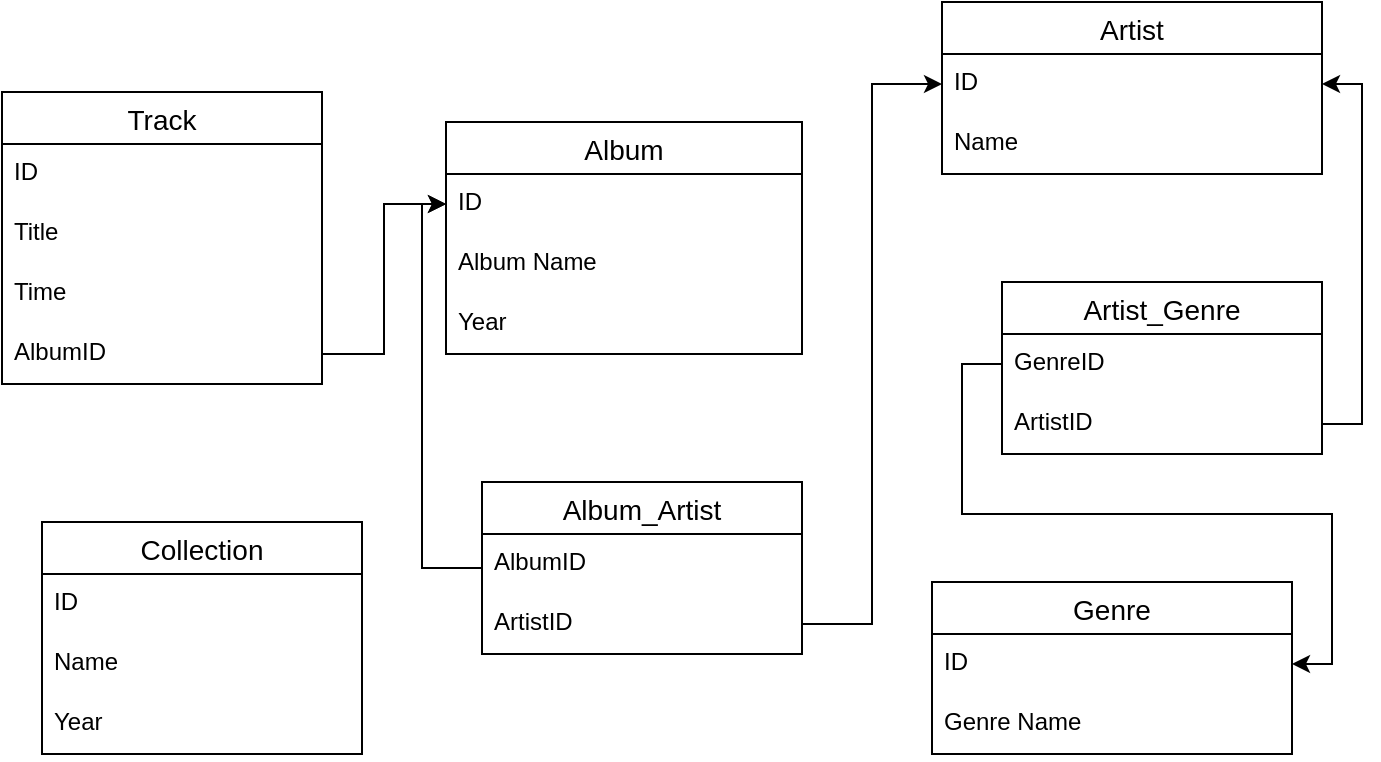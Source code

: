 <mxfile version="14.5.10" type="github">
  <diagram id="XmBHnw1xv5ObupaV6Jwz" name="Page-1">
    <mxGraphModel dx="786" dy="511" grid="1" gridSize="10" guides="1" tooltips="1" connect="1" arrows="1" fold="1" page="1" pageScale="1" pageWidth="827" pageHeight="1169" math="0" shadow="0">
      <root>
        <mxCell id="0" />
        <mxCell id="1" parent="0" />
        <mxCell id="DFbfK7MqsLUjLRTy2NEp-1" value="Track" style="swimlane;fontStyle=0;childLayout=stackLayout;horizontal=1;startSize=26;horizontalStack=0;resizeParent=1;resizeParentMax=0;resizeLast=0;collapsible=1;marginBottom=0;align=center;fontSize=14;" parent="1" vertex="1">
          <mxGeometry x="90" y="135" width="160" height="146" as="geometry" />
        </mxCell>
        <mxCell id="DFbfK7MqsLUjLRTy2NEp-2" value="ID" style="text;strokeColor=none;fillColor=none;spacingLeft=4;spacingRight=4;overflow=hidden;rotatable=0;points=[[0,0.5],[1,0.5]];portConstraint=eastwest;fontSize=12;" parent="DFbfK7MqsLUjLRTy2NEp-1" vertex="1">
          <mxGeometry y="26" width="160" height="30" as="geometry" />
        </mxCell>
        <mxCell id="DFbfK7MqsLUjLRTy2NEp-3" value="Title" style="text;strokeColor=none;fillColor=none;spacingLeft=4;spacingRight=4;overflow=hidden;rotatable=0;points=[[0,0.5],[1,0.5]];portConstraint=eastwest;fontSize=12;" parent="DFbfK7MqsLUjLRTy2NEp-1" vertex="1">
          <mxGeometry y="56" width="160" height="30" as="geometry" />
        </mxCell>
        <mxCell id="DFbfK7MqsLUjLRTy2NEp-4" value="Time" style="text;strokeColor=none;fillColor=none;spacingLeft=4;spacingRight=4;overflow=hidden;rotatable=0;points=[[0,0.5],[1,0.5]];portConstraint=eastwest;fontSize=12;" parent="DFbfK7MqsLUjLRTy2NEp-1" vertex="1">
          <mxGeometry y="86" width="160" height="30" as="geometry" />
        </mxCell>
        <mxCell id="eqEfo03mTTgHstwJxFTi-6" value="AlbumID" style="text;strokeColor=none;fillColor=none;spacingLeft=4;spacingRight=4;overflow=hidden;rotatable=0;points=[[0,0.5],[1,0.5]];portConstraint=eastwest;fontSize=12;" vertex="1" parent="DFbfK7MqsLUjLRTy2NEp-1">
          <mxGeometry y="116" width="160" height="30" as="geometry" />
        </mxCell>
        <mxCell id="DFbfK7MqsLUjLRTy2NEp-5" value="Artist" style="swimlane;fontStyle=0;childLayout=stackLayout;horizontal=1;startSize=26;horizontalStack=0;resizeParent=1;resizeParentMax=0;resizeLast=0;collapsible=1;marginBottom=0;align=center;fontSize=14;" parent="1" vertex="1">
          <mxGeometry x="560" y="90" width="190" height="86" as="geometry" />
        </mxCell>
        <mxCell id="DFbfK7MqsLUjLRTy2NEp-6" value="ID" style="text;strokeColor=none;fillColor=none;spacingLeft=4;spacingRight=4;overflow=hidden;rotatable=0;points=[[0,0.5],[1,0.5]];portConstraint=eastwest;fontSize=12;" parent="DFbfK7MqsLUjLRTy2NEp-5" vertex="1">
          <mxGeometry y="26" width="190" height="30" as="geometry" />
        </mxCell>
        <mxCell id="DFbfK7MqsLUjLRTy2NEp-7" value="Name" style="text;strokeColor=none;fillColor=none;spacingLeft=4;spacingRight=4;overflow=hidden;rotatable=0;points=[[0,0.5],[1,0.5]];portConstraint=eastwest;fontSize=12;" parent="DFbfK7MqsLUjLRTy2NEp-5" vertex="1">
          <mxGeometry y="56" width="190" height="30" as="geometry" />
        </mxCell>
        <mxCell id="DFbfK7MqsLUjLRTy2NEp-31" value="Genre" style="swimlane;fontStyle=0;childLayout=stackLayout;horizontal=1;startSize=26;horizontalStack=0;resizeParent=1;resizeParentMax=0;resizeLast=0;collapsible=1;marginBottom=0;align=center;fontSize=14;" parent="1" vertex="1">
          <mxGeometry x="555" y="380" width="180" height="86" as="geometry" />
        </mxCell>
        <mxCell id="DFbfK7MqsLUjLRTy2NEp-32" value="ID" style="text;strokeColor=none;fillColor=none;spacingLeft=4;spacingRight=4;overflow=hidden;rotatable=0;points=[[0,0.5],[1,0.5]];portConstraint=eastwest;fontSize=12;" parent="DFbfK7MqsLUjLRTy2NEp-31" vertex="1">
          <mxGeometry y="26" width="180" height="30" as="geometry" />
        </mxCell>
        <mxCell id="DFbfK7MqsLUjLRTy2NEp-33" value="Genre Name" style="text;strokeColor=none;fillColor=none;spacingLeft=4;spacingRight=4;overflow=hidden;rotatable=0;points=[[0,0.5],[1,0.5]];portConstraint=eastwest;fontSize=12;" parent="DFbfK7MqsLUjLRTy2NEp-31" vertex="1">
          <mxGeometry y="56" width="180" height="30" as="geometry" />
        </mxCell>
        <mxCell id="v9QE8TbLYdTPjRC6I7bR-1" value="Artist_Genre" style="swimlane;fontStyle=0;childLayout=stackLayout;horizontal=1;startSize=26;horizontalStack=0;resizeParent=1;resizeParentMax=0;resizeLast=0;collapsible=1;marginBottom=0;align=center;fontSize=14;" parent="1" vertex="1">
          <mxGeometry x="590" y="230" width="160" height="86" as="geometry" />
        </mxCell>
        <mxCell id="v9QE8TbLYdTPjRC6I7bR-2" value="GenreID&#xa;" style="text;strokeColor=none;fillColor=none;spacingLeft=4;spacingRight=4;overflow=hidden;rotatable=0;points=[[0,0.5],[1,0.5]];portConstraint=eastwest;fontSize=12;" parent="v9QE8TbLYdTPjRC6I7bR-1" vertex="1">
          <mxGeometry y="26" width="160" height="30" as="geometry" />
        </mxCell>
        <mxCell id="v9QE8TbLYdTPjRC6I7bR-3" value="ArtistID" style="text;strokeColor=none;fillColor=none;spacingLeft=4;spacingRight=4;overflow=hidden;rotatable=0;points=[[0,0.5],[1,0.5]];portConstraint=eastwest;fontSize=12;" parent="v9QE8TbLYdTPjRC6I7bR-1" vertex="1">
          <mxGeometry y="56" width="160" height="30" as="geometry" />
        </mxCell>
        <mxCell id="v9QE8TbLYdTPjRC6I7bR-5" style="edgeStyle=orthogonalEdgeStyle;rounded=0;orthogonalLoop=1;jettySize=auto;html=1;exitX=0;exitY=0.5;exitDx=0;exitDy=0;" parent="1" source="v9QE8TbLYdTPjRC6I7bR-2" target="DFbfK7MqsLUjLRTy2NEp-32" edge="1">
          <mxGeometry relative="1" as="geometry" />
        </mxCell>
        <mxCell id="v9QE8TbLYdTPjRC6I7bR-22" style="edgeStyle=orthogonalEdgeStyle;rounded=0;orthogonalLoop=1;jettySize=auto;html=1;entryX=0;entryY=0.5;entryDx=0;entryDy=0;" parent="1" source="v9QE8TbLYdTPjRC6I7bR-17" target="DFbfK7MqsLUjLRTy2NEp-10" edge="1">
          <mxGeometry relative="1" as="geometry">
            <Array as="points">
              <mxPoint x="300" y="373" />
              <mxPoint x="300" y="191" />
            </Array>
          </mxGeometry>
        </mxCell>
        <mxCell id="v9QE8TbLYdTPjRC6I7bR-17" value="Album_Artist" style="swimlane;fontStyle=0;childLayout=stackLayout;horizontal=1;startSize=26;horizontalStack=0;resizeParent=1;resizeParentMax=0;resizeLast=0;collapsible=1;marginBottom=0;align=center;fontSize=14;strokeColor=#000000;" parent="1" vertex="1">
          <mxGeometry x="330" y="330" width="160" height="86" as="geometry" />
        </mxCell>
        <mxCell id="v9QE8TbLYdTPjRC6I7bR-18" value="AlbumID" style="text;strokeColor=none;fillColor=none;spacingLeft=4;spacingRight=4;overflow=hidden;rotatable=0;points=[[0,0.5],[1,0.5]];portConstraint=eastwest;fontSize=12;" parent="v9QE8TbLYdTPjRC6I7bR-17" vertex="1">
          <mxGeometry y="26" width="160" height="30" as="geometry" />
        </mxCell>
        <mxCell id="v9QE8TbLYdTPjRC6I7bR-19" value="ArtistID" style="text;strokeColor=none;fillColor=none;spacingLeft=4;spacingRight=4;overflow=hidden;rotatable=0;points=[[0,0.5],[1,0.5]];portConstraint=eastwest;fontSize=12;" parent="v9QE8TbLYdTPjRC6I7bR-17" vertex="1">
          <mxGeometry y="56" width="160" height="30" as="geometry" />
        </mxCell>
        <mxCell id="v9QE8TbLYdTPjRC6I7bR-23" style="edgeStyle=orthogonalEdgeStyle;rounded=0;orthogonalLoop=1;jettySize=auto;html=1;exitX=1;exitY=0.5;exitDx=0;exitDy=0;entryX=0;entryY=0.5;entryDx=0;entryDy=0;" parent="1" source="v9QE8TbLYdTPjRC6I7bR-19" target="DFbfK7MqsLUjLRTy2NEp-6" edge="1">
          <mxGeometry relative="1" as="geometry" />
        </mxCell>
        <mxCell id="DFbfK7MqsLUjLRTy2NEp-9" value="Album" style="swimlane;fontStyle=0;childLayout=stackLayout;horizontal=1;startSize=26;horizontalStack=0;resizeParent=1;resizeParentMax=0;resizeLast=0;collapsible=1;marginBottom=0;align=center;fontSize=14;" parent="1" vertex="1">
          <mxGeometry x="312" y="150" width="178" height="116" as="geometry" />
        </mxCell>
        <mxCell id="DFbfK7MqsLUjLRTy2NEp-10" value="ID" style="text;strokeColor=none;fillColor=none;spacingLeft=4;spacingRight=4;overflow=hidden;rotatable=0;points=[[0,0.5],[1,0.5]];portConstraint=eastwest;fontSize=12;" parent="DFbfK7MqsLUjLRTy2NEp-9" vertex="1">
          <mxGeometry y="26" width="178" height="30" as="geometry" />
        </mxCell>
        <mxCell id="eqEfo03mTTgHstwJxFTi-2" value="Album Name" style="text;strokeColor=none;fillColor=none;spacingLeft=4;spacingRight=4;overflow=hidden;rotatable=0;points=[[0,0.5],[1,0.5]];portConstraint=eastwest;fontSize=12;" vertex="1" parent="DFbfK7MqsLUjLRTy2NEp-9">
          <mxGeometry y="56" width="178" height="30" as="geometry" />
        </mxCell>
        <mxCell id="eqEfo03mTTgHstwJxFTi-3" value="Year" style="text;strokeColor=none;fillColor=none;spacingLeft=4;spacingRight=4;overflow=hidden;rotatable=0;points=[[0,0.5],[1,0.5]];portConstraint=eastwest;fontSize=12;" vertex="1" parent="DFbfK7MqsLUjLRTy2NEp-9">
          <mxGeometry y="86" width="178" height="30" as="geometry" />
        </mxCell>
        <mxCell id="eqEfo03mTTgHstwJxFTi-5" style="edgeStyle=orthogonalEdgeStyle;rounded=0;orthogonalLoop=1;jettySize=auto;html=1;exitX=1;exitY=0.5;exitDx=0;exitDy=0;entryX=1;entryY=0.5;entryDx=0;entryDy=0;" edge="1" parent="1" source="v9QE8TbLYdTPjRC6I7bR-3" target="DFbfK7MqsLUjLRTy2NEp-6">
          <mxGeometry relative="1" as="geometry" />
        </mxCell>
        <mxCell id="eqEfo03mTTgHstwJxFTi-7" style="edgeStyle=orthogonalEdgeStyle;rounded=0;orthogonalLoop=1;jettySize=auto;html=1;exitX=1;exitY=0.5;exitDx=0;exitDy=0;entryX=0;entryY=0.5;entryDx=0;entryDy=0;" edge="1" parent="1" source="eqEfo03mTTgHstwJxFTi-6" target="DFbfK7MqsLUjLRTy2NEp-10">
          <mxGeometry relative="1" as="geometry" />
        </mxCell>
        <mxCell id="eqEfo03mTTgHstwJxFTi-8" value="Collection" style="swimlane;fontStyle=0;childLayout=stackLayout;horizontal=1;startSize=26;horizontalStack=0;resizeParent=1;resizeParentMax=0;resizeLast=0;collapsible=1;marginBottom=0;align=center;fontSize=14;" vertex="1" parent="1">
          <mxGeometry x="110" y="350" width="160" height="116" as="geometry" />
        </mxCell>
        <mxCell id="eqEfo03mTTgHstwJxFTi-9" value="ID" style="text;strokeColor=none;fillColor=none;spacingLeft=4;spacingRight=4;overflow=hidden;rotatable=0;points=[[0,0.5],[1,0.5]];portConstraint=eastwest;fontSize=12;" vertex="1" parent="eqEfo03mTTgHstwJxFTi-8">
          <mxGeometry y="26" width="160" height="30" as="geometry" />
        </mxCell>
        <mxCell id="eqEfo03mTTgHstwJxFTi-10" value="Name" style="text;strokeColor=none;fillColor=none;spacingLeft=4;spacingRight=4;overflow=hidden;rotatable=0;points=[[0,0.5],[1,0.5]];portConstraint=eastwest;fontSize=12;" vertex="1" parent="eqEfo03mTTgHstwJxFTi-8">
          <mxGeometry y="56" width="160" height="30" as="geometry" />
        </mxCell>
        <mxCell id="eqEfo03mTTgHstwJxFTi-11" value="Year" style="text;strokeColor=none;fillColor=none;spacingLeft=4;spacingRight=4;overflow=hidden;rotatable=0;points=[[0,0.5],[1,0.5]];portConstraint=eastwest;fontSize=12;" vertex="1" parent="eqEfo03mTTgHstwJxFTi-8">
          <mxGeometry y="86" width="160" height="30" as="geometry" />
        </mxCell>
      </root>
    </mxGraphModel>
  </diagram>
</mxfile>
